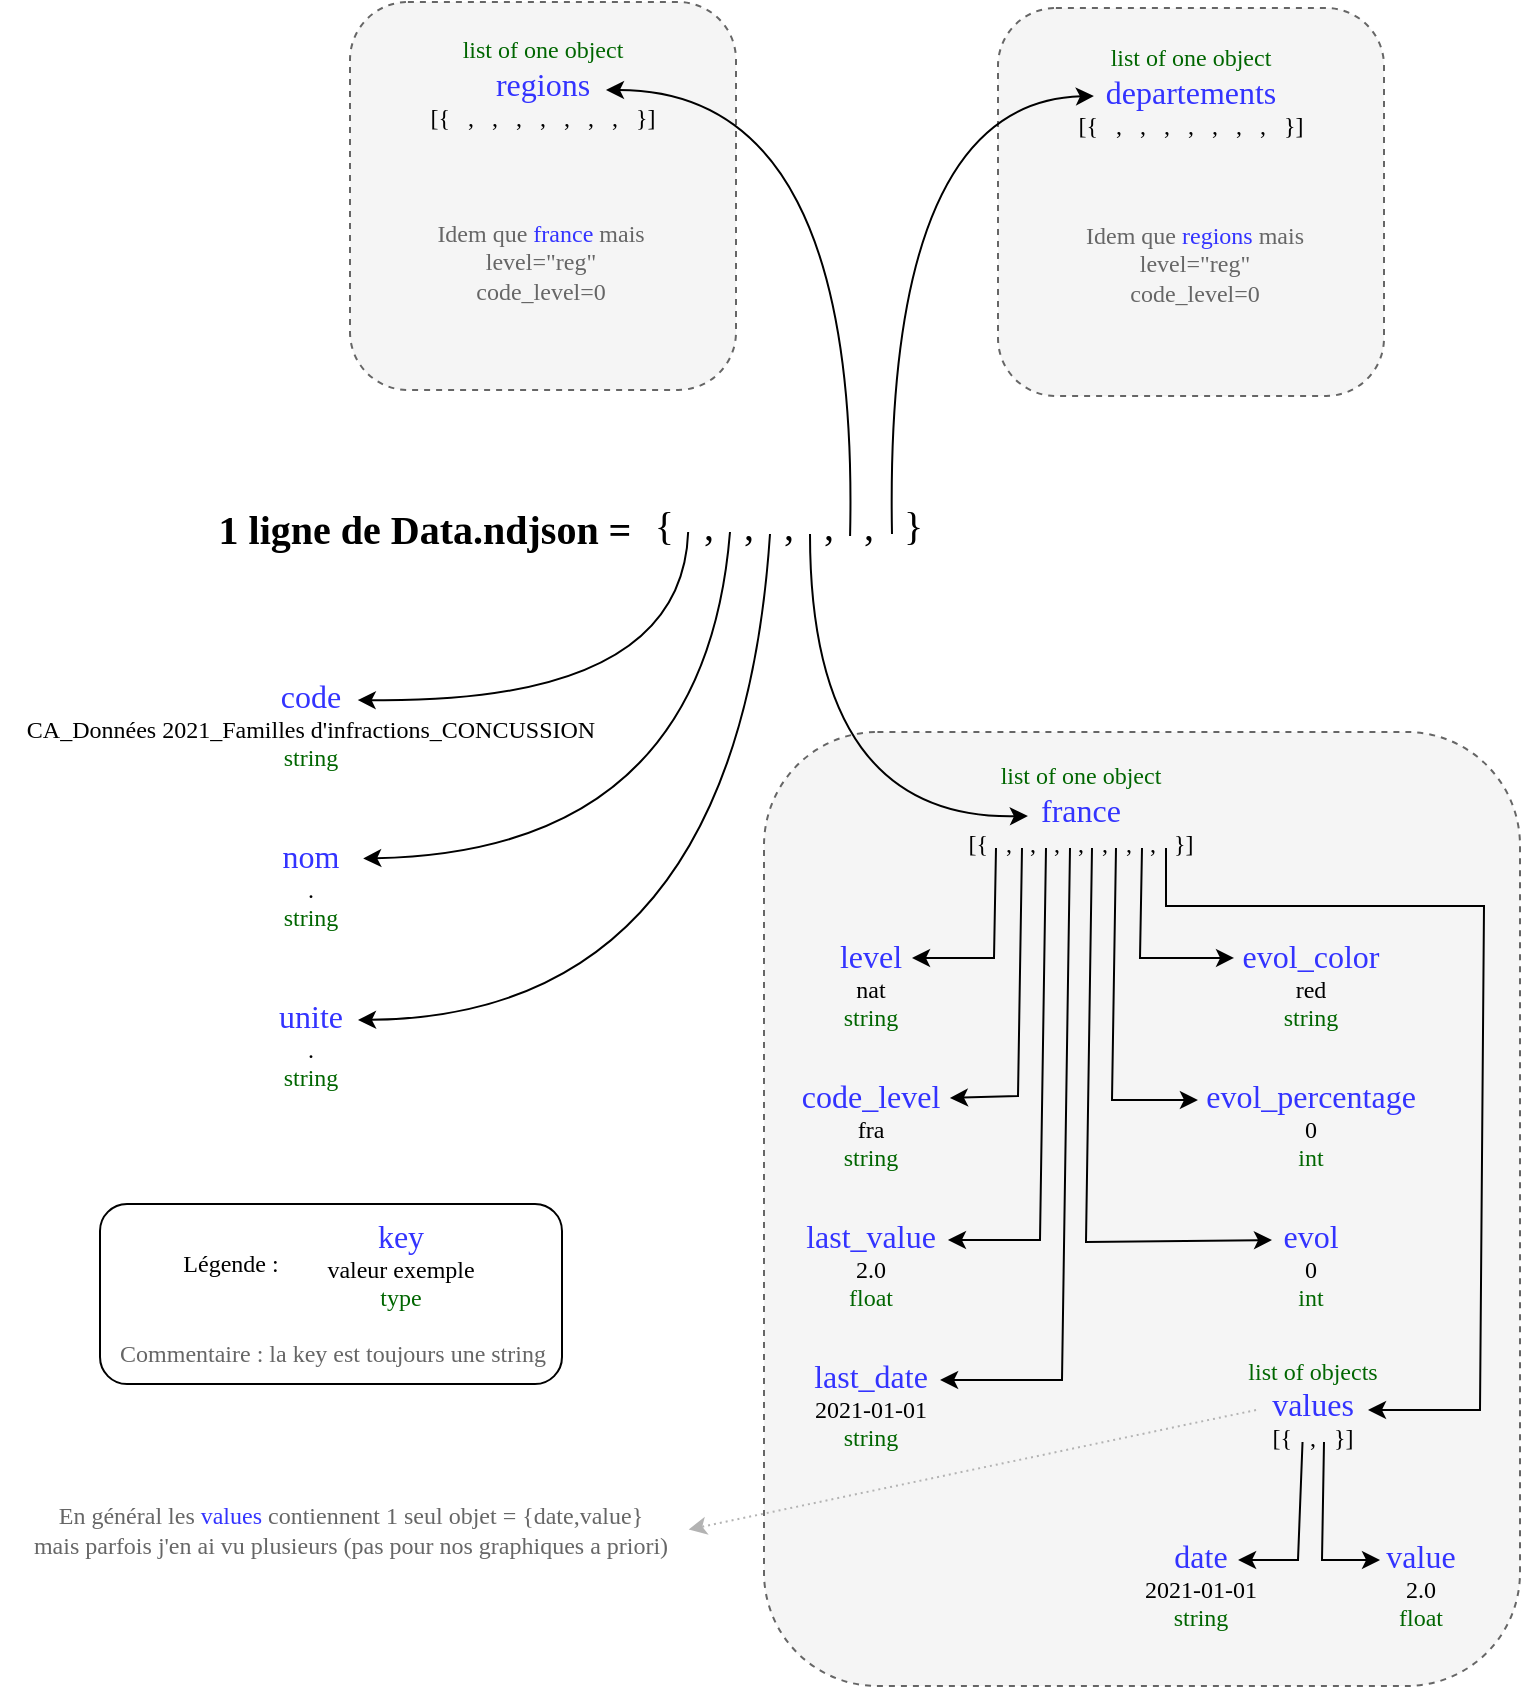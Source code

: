 <mxfile version="23.1.1" type="device">
  <diagram name="Page-1" id="v4X7UW8VbsqZm3jadLEK">
    <mxGraphModel dx="1137" dy="668" grid="0" gridSize="10" guides="0" tooltips="1" connect="0" arrows="0" fold="1" page="1" pageScale="1" pageWidth="827" pageHeight="1169" math="0" shadow="0">
      <root>
        <mxCell id="0" />
        <mxCell id="1" parent="0" />
        <mxCell id="vdLjD4ByO2yvvURPCCTd-47" value="" style="rounded=1;whiteSpace=wrap;html=1;fillColor=#f5f5f5;strokeColor=#666666;fontColor=#333333;dashed=1;" parent="1" vertex="1">
          <mxGeometry x="216" y="17" width="193" height="194" as="geometry" />
        </mxCell>
        <mxCell id="vdLjD4ByO2yvvURPCCTd-42" value="" style="rounded=1;whiteSpace=wrap;html=1;fillColor=#f5f5f5;strokeColor=#666666;fontColor=#333333;dashed=1;" parent="1" vertex="1">
          <mxGeometry x="423" y="382" width="378" height="477" as="geometry" />
        </mxCell>
        <mxCell id="vdLjD4ByO2yvvURPCCTd-1" value="&lt;font style=&quot;font-size: 20px;&quot; face=&quot;Times New Roman&quot;&gt;{&amp;nbsp;&amp;nbsp; ,&amp;nbsp;&amp;nbsp; ,&amp;nbsp;&amp;nbsp; ,&amp;nbsp;&amp;nbsp; ,&amp;nbsp;&amp;nbsp; ,&amp;nbsp;&amp;nbsp; }&lt;/font&gt;" style="text;html=1;align=center;verticalAlign=middle;resizable=0;points=[];autosize=1;strokeColor=none;fillColor=none;" parent="1" vertex="1">
          <mxGeometry x="355" y="258" width="160" height="40" as="geometry" />
        </mxCell>
        <mxCell id="vdLjD4ByO2yvvURPCCTd-2" value="&lt;div&gt;&lt;font style=&quot;font-size: 16px;&quot; face=&quot;Times New Roman&quot; color=&quot;#3333ff&quot;&gt;code&lt;/font&gt;&lt;/div&gt;&lt;div&gt;&lt;font face=&quot;Times New Roman&quot;&gt;CA_Données 2021_Familles d&#39;infractions_CONCUSSION&lt;/font&gt;&lt;/div&gt;&lt;div&gt;&lt;font face=&quot;Times New Roman&quot; color=&quot;#006600&quot;&gt;string&lt;br&gt;&lt;/font&gt;&lt;/div&gt;" style="text;html=1;align=center;verticalAlign=middle;resizable=0;points=[];autosize=1;strokeColor=none;fillColor=none;" parent="1" vertex="1">
          <mxGeometry x="41" y="348" width="310" height="60" as="geometry" />
        </mxCell>
        <mxCell id="vdLjD4ByO2yvvURPCCTd-9" value="&lt;b&gt;&lt;font style=&quot;font-size: 20px;&quot; face=&quot;Times New Roman&quot;&gt;1 ligne de Data.ndjson =&lt;/font&gt;&lt;font style=&quot;font-size: 20px;&quot; face=&quot;Times New Roman&quot;&gt;&lt;br&gt;&lt;/font&gt;&lt;/b&gt;" style="text;html=1;align=center;verticalAlign=middle;resizable=0;points=[];autosize=1;strokeColor=none;fillColor=none;" parent="1" vertex="1">
          <mxGeometry x="141" y="262" width="224" height="36" as="geometry" />
        </mxCell>
        <mxCell id="vdLjD4ByO2yvvURPCCTd-10" value="&lt;div&gt;&lt;font style=&quot;font-size: 16px;&quot; face=&quot;Times New Roman&quot; color=&quot;#3333ff&quot;&gt;nom&lt;/font&gt;&lt;/div&gt;&lt;div&gt;&lt;font face=&quot;Times New Roman&quot;&gt;.&lt;/font&gt;&lt;/div&gt;&lt;div&gt;&lt;font face=&quot;Times New Roman&quot; color=&quot;#006600&quot;&gt;string&lt;br&gt;&lt;/font&gt;&lt;/div&gt;" style="text;html=1;align=center;verticalAlign=middle;resizable=0;points=[];autosize=1;strokeColor=none;fillColor=none;" parent="1" vertex="1">
          <mxGeometry x="171" y="428" width="50" height="60" as="geometry" />
        </mxCell>
        <mxCell id="vdLjD4ByO2yvvURPCCTd-11" value="&lt;div&gt;&lt;font style=&quot;font-size: 16px;&quot; face=&quot;Times New Roman&quot; color=&quot;#3333ff&quot;&gt;unite&lt;/font&gt;&lt;/div&gt;&lt;div&gt;&lt;font face=&quot;Times New Roman&quot;&gt;.&lt;/font&gt;&lt;/div&gt;&lt;div&gt;&lt;font face=&quot;Times New Roman&quot; color=&quot;#006600&quot;&gt;string&lt;br&gt;&lt;/font&gt;&lt;/div&gt;" style="text;html=1;align=center;verticalAlign=middle;resizable=0;points=[];autosize=1;strokeColor=none;fillColor=none;" parent="1" vertex="1">
          <mxGeometry x="166" y="508" width="60" height="60" as="geometry" />
        </mxCell>
        <mxCell id="vdLjD4ByO2yvvURPCCTd-12" value="" style="curved=1;endArrow=classic;html=1;rounded=0;anchorPointDirection=0;arcSize=19;ignoreEdge=0;movable=1;resizable=1;rotatable=1;deletable=1;editable=1;locked=0;connectable=1;exitX=0.188;exitY=0.6;exitDx=0;exitDy=0;exitPerimeter=0;entryX=0.577;entryY=0.3;entryDx=0;entryDy=0;entryPerimeter=0;" parent="1" source="vdLjD4ByO2yvvURPCCTd-1" target="vdLjD4ByO2yvvURPCCTd-2" edge="1">
          <mxGeometry width="50" height="50" relative="1" as="geometry">
            <mxPoint x="421" y="348" as="sourcePoint" />
            <mxPoint x="291" y="458" as="targetPoint" />
            <Array as="points">
              <mxPoint x="382" y="368" />
            </Array>
          </mxGeometry>
        </mxCell>
        <mxCell id="vdLjD4ByO2yvvURPCCTd-14" value="&lt;div style=&quot;&quot;&gt;&lt;font face=&quot;Times New Roman&quot; color=&quot;#006600&quot;&gt;list of one object&lt;/font&gt;&lt;/div&gt;&lt;div&gt;&lt;font style=&quot;font-size: 16px;&quot; face=&quot;Times New Roman&quot; color=&quot;#3333ff&quot;&gt;france&lt;/font&gt;&lt;/div&gt;&lt;div&gt;&lt;font face=&quot;Times New Roman&quot;&gt;[{&amp;nbsp;&amp;nbsp; ,&amp;nbsp;&amp;nbsp; ,&amp;nbsp;&amp;nbsp; ,&amp;nbsp;&amp;nbsp; ,&amp;nbsp;&amp;nbsp; ,&amp;nbsp;&amp;nbsp; ,&amp;nbsp;&amp;nbsp; ,&amp;nbsp;&amp;nbsp; }]&lt;/font&gt;&lt;/div&gt;&lt;div&gt;&lt;font face=&quot;Times New Roman&quot; color=&quot;#006600&quot;&gt;&lt;br&gt;&lt;/font&gt;&lt;/div&gt;" style="text;html=1;align=center;verticalAlign=middle;resizable=0;points=[];autosize=1;strokeColor=none;fillColor=none;" parent="1" vertex="1">
          <mxGeometry x="511" y="388" width="140" height="80" as="geometry" />
        </mxCell>
        <mxCell id="vdLjD4ByO2yvvURPCCTd-15" value="&lt;div&gt;&lt;font style=&quot;font-size: 16px;&quot; face=&quot;Times New Roman&quot; color=&quot;#3333ff&quot;&gt;level&lt;/font&gt;&lt;/div&gt;&lt;div&gt;&lt;font face=&quot;Times New Roman&quot;&gt;nat&lt;/font&gt;&lt;/div&gt;&lt;div&gt;&lt;font face=&quot;Times New Roman&quot; color=&quot;#006600&quot;&gt;string&lt;br&gt;&lt;/font&gt;&lt;/div&gt;" style="text;html=1;align=center;verticalAlign=middle;resizable=0;points=[];autosize=1;strokeColor=none;fillColor=none;" parent="1" vertex="1">
          <mxGeometry x="451" y="478" width="50" height="60" as="geometry" />
        </mxCell>
        <mxCell id="vdLjD4ByO2yvvURPCCTd-16" value="&lt;div&gt;&lt;font style=&quot;font-size: 16px;&quot; face=&quot;Times New Roman&quot; color=&quot;#3333ff&quot;&gt;code_level&lt;/font&gt;&lt;/div&gt;&lt;div&gt;&lt;font face=&quot;Times New Roman&quot;&gt;fra&lt;/font&gt;&lt;/div&gt;&lt;div&gt;&lt;font face=&quot;Times New Roman&quot; color=&quot;#006600&quot;&gt;string&lt;br&gt;&lt;/font&gt;&lt;/div&gt;" style="text;html=1;align=center;verticalAlign=middle;resizable=0;points=[];autosize=1;strokeColor=none;fillColor=none;" parent="1" vertex="1">
          <mxGeometry x="431" y="548" width="90" height="60" as="geometry" />
        </mxCell>
        <mxCell id="vdLjD4ByO2yvvURPCCTd-17" value="&lt;div&gt;&lt;font style=&quot;font-size: 16px;&quot; face=&quot;Times New Roman&quot; color=&quot;#3333ff&quot;&gt;last_value&lt;/font&gt;&lt;/div&gt;&lt;div&gt;&lt;font face=&quot;Times New Roman&quot;&gt;2.0&lt;/font&gt;&lt;/div&gt;&lt;div&gt;&lt;font face=&quot;Times New Roman&quot; color=&quot;#006600&quot;&gt;float&lt;br&gt;&lt;/font&gt;&lt;/div&gt;" style="text;html=1;align=center;verticalAlign=middle;resizable=0;points=[];autosize=1;strokeColor=none;fillColor=none;" parent="1" vertex="1">
          <mxGeometry x="431" y="618" width="90" height="60" as="geometry" />
        </mxCell>
        <mxCell id="vdLjD4ByO2yvvURPCCTd-18" value="&lt;div&gt;&lt;font style=&quot;font-size: 16px;&quot; face=&quot;Times New Roman&quot; color=&quot;#3333ff&quot;&gt;last_date&lt;/font&gt;&lt;/div&gt;&lt;div&gt;&lt;font face=&quot;Times New Roman&quot;&gt;2021-01-01&lt;/font&gt;&lt;/div&gt;&lt;div&gt;&lt;font face=&quot;Times New Roman&quot; color=&quot;#006600&quot;&gt;string&lt;br&gt;&lt;/font&gt;&lt;/div&gt;" style="text;html=1;align=center;verticalAlign=middle;resizable=0;points=[];autosize=1;strokeColor=none;fillColor=none;" parent="1" vertex="1">
          <mxGeometry x="436" y="688" width="80" height="60" as="geometry" />
        </mxCell>
        <mxCell id="vdLjD4ByO2yvvURPCCTd-19" value="&lt;div&gt;&lt;font style=&quot;font-size: 16px;&quot; face=&quot;Times New Roman&quot; color=&quot;#3333ff&quot;&gt;evol&lt;/font&gt;&lt;/div&gt;&lt;div&gt;&lt;font face=&quot;Times New Roman&quot;&gt;0&lt;/font&gt;&lt;/div&gt;&lt;div&gt;&lt;font face=&quot;Times New Roman&quot; color=&quot;#006600&quot;&gt;int&lt;br&gt;&lt;/font&gt;&lt;/div&gt;" style="text;html=1;align=center;verticalAlign=middle;resizable=0;points=[];autosize=1;strokeColor=none;fillColor=none;" parent="1" vertex="1">
          <mxGeometry x="671" y="618" width="50" height="60" as="geometry" />
        </mxCell>
        <mxCell id="vdLjD4ByO2yvvURPCCTd-20" value="&lt;div&gt;&lt;font style=&quot;font-size: 16px;&quot; face=&quot;Times New Roman&quot; color=&quot;#3333ff&quot;&gt;evol_percentage&lt;/font&gt;&lt;/div&gt;&lt;div&gt;&lt;font face=&quot;Times New Roman&quot;&gt;0&lt;/font&gt;&lt;/div&gt;&lt;div&gt;&lt;font face=&quot;Times New Roman&quot; color=&quot;#006600&quot;&gt;int&lt;br&gt;&lt;/font&gt;&lt;/div&gt;" style="text;html=1;align=center;verticalAlign=middle;resizable=0;points=[];autosize=1;strokeColor=none;fillColor=none;" parent="1" vertex="1">
          <mxGeometry x="631" y="548" width="130" height="60" as="geometry" />
        </mxCell>
        <mxCell id="vdLjD4ByO2yvvURPCCTd-21" value="&lt;div&gt;&lt;font style=&quot;font-size: 16px;&quot; face=&quot;Times New Roman&quot; color=&quot;#3333ff&quot;&gt;evol_color&lt;/font&gt;&lt;/div&gt;&lt;div&gt;&lt;font face=&quot;Times New Roman&quot;&gt;red&lt;/font&gt;&lt;/div&gt;&lt;div&gt;&lt;font face=&quot;Times New Roman&quot; color=&quot;#006600&quot;&gt;string&lt;br&gt;&lt;/font&gt;&lt;/div&gt;" style="text;html=1;align=center;verticalAlign=middle;resizable=0;points=[];autosize=1;strokeColor=none;fillColor=none;" parent="1" vertex="1">
          <mxGeometry x="651" y="478" width="90" height="60" as="geometry" />
        </mxCell>
        <mxCell id="vdLjD4ByO2yvvURPCCTd-22" value="&lt;div style=&quot;&quot;&gt;&lt;font face=&quot;Times New Roman&quot; color=&quot;#006600&quot;&gt;list of objects&lt;br&gt;&lt;/font&gt;&lt;/div&gt;&lt;div&gt;&lt;font style=&quot;font-size: 16px;&quot; face=&quot;Times New Roman&quot; color=&quot;#3333ff&quot;&gt;values&lt;/font&gt;&lt;/div&gt;&lt;font face=&quot;Times New Roman&quot;&gt;[{&amp;nbsp;&amp;nbsp; ,&amp;nbsp;&amp;nbsp; }]&lt;/font&gt;" style="text;html=1;align=center;verticalAlign=middle;resizable=0;points=[];autosize=1;strokeColor=none;fillColor=none;" parent="1" vertex="1">
          <mxGeometry x="655" y="688" width="83" height="60" as="geometry" />
        </mxCell>
        <mxCell id="vdLjD4ByO2yvvURPCCTd-23" value="" style="curved=1;endArrow=classic;html=1;rounded=0;anchorPointDirection=0;arcSize=19;ignoreEdge=0;movable=1;resizable=1;rotatable=1;deletable=1;editable=1;locked=0;connectable=1;exitX=0.188;exitY=0.6;exitDx=0;exitDy=0;exitPerimeter=0;entryX=1.032;entryY=0.287;entryDx=0;entryDy=0;entryPerimeter=0;" parent="1" target="vdLjD4ByO2yvvURPCCTd-10" edge="1">
          <mxGeometry width="50" height="50" relative="1" as="geometry">
            <mxPoint x="406" y="282" as="sourcePoint" />
            <mxPoint x="241" y="366" as="targetPoint" />
            <Array as="points">
              <mxPoint x="393" y="442" />
            </Array>
          </mxGeometry>
        </mxCell>
        <mxCell id="vdLjD4ByO2yvvURPCCTd-24" value="" style="curved=1;endArrow=classic;html=1;rounded=0;anchorPointDirection=0;arcSize=19;ignoreEdge=0;movable=1;resizable=1;rotatable=1;deletable=1;editable=1;locked=0;connectable=1;entryX=0.9;entryY=0.3;entryDx=0;entryDy=0;entryPerimeter=0;" parent="1" target="vdLjD4ByO2yvvURPCCTd-11" edge="1">
          <mxGeometry width="50" height="50" relative="1" as="geometry">
            <mxPoint x="426" y="283" as="sourcePoint" />
            <mxPoint x="243" y="443" as="targetPoint" />
            <Array as="points">
              <mxPoint x="410" y="524" />
            </Array>
          </mxGeometry>
        </mxCell>
        <mxCell id="vdLjD4ByO2yvvURPCCTd-25" value="" style="endArrow=classic;html=1;rounded=0;exitX=0.2;exitY=0.65;exitDx=0;exitDy=0;exitPerimeter=0;entryX=0.92;entryY=0.283;entryDx=0;entryDy=0;entryPerimeter=0;" parent="1" source="vdLjD4ByO2yvvURPCCTd-14" target="vdLjD4ByO2yvvURPCCTd-15" edge="1">
          <mxGeometry width="50" height="50" relative="1" as="geometry">
            <mxPoint x="541" y="488" as="sourcePoint" />
            <mxPoint x="571" y="478" as="targetPoint" />
            <Array as="points">
              <mxPoint x="538" y="495" />
            </Array>
          </mxGeometry>
        </mxCell>
        <mxCell id="vdLjD4ByO2yvvURPCCTd-26" value="" style="endArrow=classic;html=1;rounded=0;exitX=0.2;exitY=0.65;exitDx=0;exitDy=0;exitPerimeter=0;entryX=0.944;entryY=0.283;entryDx=0;entryDy=0;entryPerimeter=0;" parent="1" target="vdLjD4ByO2yvvURPCCTd-16" edge="1">
          <mxGeometry width="50" height="50" relative="1" as="geometry">
            <mxPoint x="552" y="440" as="sourcePoint" />
            <mxPoint x="510" y="495" as="targetPoint" />
            <Array as="points">
              <mxPoint x="550" y="564" />
            </Array>
          </mxGeometry>
        </mxCell>
        <mxCell id="vdLjD4ByO2yvvURPCCTd-27" value="" style="endArrow=classic;html=1;rounded=0;exitX=0.2;exitY=0.65;exitDx=0;exitDy=0;exitPerimeter=0;entryX=0.933;entryY=0.3;entryDx=0;entryDy=0;entryPerimeter=0;" parent="1" target="vdLjD4ByO2yvvURPCCTd-17" edge="1">
          <mxGeometry width="50" height="50" relative="1" as="geometry">
            <mxPoint x="564" y="440" as="sourcePoint" />
            <mxPoint x="528" y="565" as="targetPoint" />
            <Array as="points">
              <mxPoint x="561" y="636" />
            </Array>
          </mxGeometry>
        </mxCell>
        <mxCell id="vdLjD4ByO2yvvURPCCTd-28" value="" style="endArrow=classic;html=1;rounded=0;exitX=0.2;exitY=0.65;exitDx=0;exitDy=0;exitPerimeter=0;entryX=0.938;entryY=0.3;entryDx=0;entryDy=0;entryPerimeter=0;" parent="1" target="vdLjD4ByO2yvvURPCCTd-18" edge="1">
          <mxGeometry width="50" height="50" relative="1" as="geometry">
            <mxPoint x="576" y="440" as="sourcePoint" />
            <mxPoint x="527" y="636" as="targetPoint" />
            <Array as="points">
              <mxPoint x="572" y="706" />
            </Array>
          </mxGeometry>
        </mxCell>
        <mxCell id="vdLjD4ByO2yvvURPCCTd-30" value="" style="endArrow=classic;html=1;rounded=0;exitX=0.2;exitY=0.65;exitDx=0;exitDy=0;exitPerimeter=0;entryX=0.12;entryY=0.3;entryDx=0;entryDy=0;entryPerimeter=0;" parent="1" target="vdLjD4ByO2yvvURPCCTd-19" edge="1">
          <mxGeometry width="50" height="50" relative="1" as="geometry">
            <mxPoint x="587" y="440" as="sourcePoint" />
            <mxPoint x="522" y="706" as="targetPoint" />
            <Array as="points">
              <mxPoint x="584" y="637" />
            </Array>
          </mxGeometry>
        </mxCell>
        <mxCell id="vdLjD4ByO2yvvURPCCTd-31" value="" style="endArrow=classic;html=1;rounded=0;exitX=0.2;exitY=0.65;exitDx=0;exitDy=0;exitPerimeter=0;entryX=0.069;entryY=0.3;entryDx=0;entryDy=0;entryPerimeter=0;" parent="1" target="vdLjD4ByO2yvvURPCCTd-20" edge="1">
          <mxGeometry width="50" height="50" relative="1" as="geometry">
            <mxPoint x="599" y="440" as="sourcePoint" />
            <mxPoint x="689" y="636" as="targetPoint" />
            <Array as="points">
              <mxPoint x="597" y="566" />
            </Array>
          </mxGeometry>
        </mxCell>
        <mxCell id="vdLjD4ByO2yvvURPCCTd-32" value="" style="endArrow=classic;html=1;rounded=0;exitX=0.2;exitY=0.65;exitDx=0;exitDy=0;exitPerimeter=0;entryX=0.078;entryY=0.283;entryDx=0;entryDy=0;entryPerimeter=0;" parent="1" target="vdLjD4ByO2yvvURPCCTd-21" edge="1">
          <mxGeometry width="50" height="50" relative="1" as="geometry">
            <mxPoint x="612" y="440" as="sourcePoint" />
            <mxPoint x="653" y="566" as="targetPoint" />
            <Array as="points">
              <mxPoint x="611" y="495" />
            </Array>
          </mxGeometry>
        </mxCell>
        <mxCell id="vdLjD4ByO2yvvURPCCTd-33" value="" style="endArrow=classic;html=1;rounded=0;exitX=0.2;exitY=0.65;exitDx=0;exitDy=0;exitPerimeter=0;" parent="1" edge="1">
          <mxGeometry width="50" height="50" relative="1" as="geometry">
            <mxPoint x="624" y="440" as="sourcePoint" />
            <mxPoint x="725" y="721" as="targetPoint" />
            <Array as="points">
              <mxPoint x="624" y="469" />
              <mxPoint x="783" y="469" />
              <mxPoint x="781" y="721" />
            </Array>
          </mxGeometry>
        </mxCell>
        <mxCell id="vdLjD4ByO2yvvURPCCTd-34" value="" style="curved=1;endArrow=classic;html=1;rounded=0;anchorPointDirection=0;arcSize=19;ignoreEdge=0;movable=1;resizable=1;rotatable=1;deletable=1;editable=1;locked=0;connectable=1;exitX=0.188;exitY=0.6;exitDx=0;exitDy=0;exitPerimeter=0;entryX=0.314;entryY=0.45;entryDx=0;entryDy=0;entryPerimeter=0;" parent="1" target="vdLjD4ByO2yvvURPCCTd-14" edge="1">
          <mxGeometry width="50" height="50" relative="1" as="geometry">
            <mxPoint x="446" y="283" as="sourcePoint" />
            <mxPoint x="281" y="367" as="targetPoint" />
            <Array as="points">
              <mxPoint x="446" y="426" />
            </Array>
          </mxGeometry>
        </mxCell>
        <mxCell id="vdLjD4ByO2yvvURPCCTd-35" value="&lt;div&gt;&lt;font style=&quot;font-size: 16px;&quot; face=&quot;Times New Roman&quot; color=&quot;#3333ff&quot;&gt;date&lt;/font&gt;&lt;/div&gt;&lt;div&gt;&lt;font face=&quot;Times New Roman&quot;&gt;2021-01-01&lt;/font&gt;&lt;/div&gt;&lt;div&gt;&lt;font face=&quot;Times New Roman&quot; color=&quot;#006600&quot;&gt;string&lt;br&gt;&lt;/font&gt;&lt;/div&gt;" style="text;html=1;align=center;verticalAlign=middle;resizable=0;points=[];autosize=1;strokeColor=none;fillColor=none;" parent="1" vertex="1">
          <mxGeometry x="601" y="778" width="80" height="60" as="geometry" />
        </mxCell>
        <mxCell id="vdLjD4ByO2yvvURPCCTd-36" value="&lt;div&gt;&lt;font style=&quot;font-size: 16px;&quot; face=&quot;Times New Roman&quot; color=&quot;#3333ff&quot;&gt;value&lt;/font&gt;&lt;/div&gt;&lt;div&gt;&lt;font face=&quot;Times New Roman&quot;&gt;2.0&lt;/font&gt;&lt;/div&gt;&lt;div&gt;&lt;font face=&quot;Times New Roman&quot; color=&quot;#006600&quot;&gt;float&lt;br&gt;&lt;/font&gt;&lt;/div&gt;" style="text;html=1;align=center;verticalAlign=middle;resizable=0;points=[];autosize=1;strokeColor=none;fillColor=none;" parent="1" vertex="1">
          <mxGeometry x="721" y="778" width="60" height="60" as="geometry" />
        </mxCell>
        <mxCell id="vdLjD4ByO2yvvURPCCTd-37" value="" style="endArrow=classic;html=1;rounded=0;exitX=0.449;exitY=0.817;exitDx=0;exitDy=0;exitPerimeter=0;entryX=0.738;entryY=0.3;entryDx=0;entryDy=0;entryPerimeter=0;" parent="1" source="vdLjD4ByO2yvvURPCCTd-22" target="vdLjD4ByO2yvvURPCCTd-35" edge="1">
          <mxGeometry width="50" height="50" relative="1" as="geometry">
            <mxPoint x="571" y="778" as="sourcePoint" />
            <mxPoint x="621" y="758" as="targetPoint" />
            <Array as="points">
              <mxPoint x="690" y="796" />
            </Array>
          </mxGeometry>
        </mxCell>
        <mxCell id="vdLjD4ByO2yvvURPCCTd-38" value="" style="endArrow=classic;html=1;rounded=0;exitX=0.449;exitY=0.817;exitDx=0;exitDy=0;exitPerimeter=0;entryX=0.167;entryY=0.3;entryDx=0;entryDy=0;entryPerimeter=0;" parent="1" target="vdLjD4ByO2yvvURPCCTd-36" edge="1">
          <mxGeometry width="50" height="50" relative="1" as="geometry">
            <mxPoint x="703" y="737" as="sourcePoint" />
            <mxPoint x="672" y="796" as="targetPoint" />
            <Array as="points">
              <mxPoint x="702" y="796" />
            </Array>
          </mxGeometry>
        </mxCell>
        <mxCell id="vdLjD4ByO2yvvURPCCTd-39" value="" style="curved=1;endArrow=classic;html=1;rounded=0;anchorPointDirection=0;arcSize=19;ignoreEdge=0;movable=1;resizable=1;rotatable=1;deletable=1;editable=1;locked=0;connectable=1;exitX=0.694;exitY=0.65;exitDx=0;exitDy=0;exitPerimeter=0;entryX=0.748;entryY=0.446;entryDx=0;entryDy=0;entryPerimeter=0;" parent="1" source="vdLjD4ByO2yvvURPCCTd-1" target="vdLjD4ByO2yvvURPCCTd-45" edge="1">
          <mxGeometry width="50" height="50" relative="1" as="geometry">
            <mxPoint x="456" y="293" as="sourcePoint" />
            <mxPoint x="361" y="175" as="targetPoint" />
            <Array as="points">
              <mxPoint x="471" y="61" />
            </Array>
          </mxGeometry>
        </mxCell>
        <mxCell id="vdLjD4ByO2yvvURPCCTd-41" value="" style="group" parent="1" vertex="1" connectable="0">
          <mxGeometry x="91" y="618" width="231" height="90" as="geometry" />
        </mxCell>
        <mxCell id="vdLjD4ByO2yvvURPCCTd-7" value="" style="rounded=1;whiteSpace=wrap;html=1;container=0;" parent="vdLjD4ByO2yvvURPCCTd-41" vertex="1">
          <mxGeometry width="231" height="90" as="geometry" />
        </mxCell>
        <mxCell id="vdLjD4ByO2yvvURPCCTd-4" value="&lt;div&gt;&lt;font style=&quot;font-size: 16px;&quot; face=&quot;Times New Roman&quot; color=&quot;#3333ff&quot;&gt;key&lt;br&gt;&lt;/font&gt;&lt;/div&gt;&lt;div&gt;&lt;font face=&quot;Times New Roman&quot;&gt;valeur exemple&lt;br&gt;&lt;/font&gt;&lt;/div&gt;&lt;div&gt;&lt;font face=&quot;Times New Roman&quot; color=&quot;#006600&quot;&gt;type&lt;br&gt;&lt;/font&gt;&lt;/div&gt;" style="text;html=1;align=center;verticalAlign=middle;resizable=0;points=[];autosize=1;strokeColor=none;fillColor=none;container=0;" parent="vdLjD4ByO2yvvURPCCTd-41" vertex="1">
          <mxGeometry x="100" width="100" height="60" as="geometry" />
        </mxCell>
        <mxCell id="vdLjD4ByO2yvvURPCCTd-5" value="&lt;font face=&quot;Times New Roman&quot;&gt;Légende :&lt;br&gt;&lt;/font&gt;" style="text;html=1;align=center;verticalAlign=middle;resizable=0;points=[];autosize=1;strokeColor=none;fillColor=none;container=0;" parent="vdLjD4ByO2yvvURPCCTd-41" vertex="1">
          <mxGeometry x="30" y="15" width="70" height="30" as="geometry" />
        </mxCell>
        <mxCell id="vdLjD4ByO2yvvURPCCTd-6" value="&lt;font face=&quot;Times New Roman&quot; color=&quot;#666666&quot;&gt;Commentaire : la key est toujours une string&lt;br&gt;&lt;/font&gt;" style="text;html=1;align=center;verticalAlign=middle;resizable=0;points=[];autosize=1;strokeColor=none;fillColor=none;container=0;" parent="vdLjD4ByO2yvvURPCCTd-41" vertex="1">
          <mxGeometry y="62" width="231" height="26" as="geometry" />
        </mxCell>
        <mxCell id="vdLjD4ByO2yvvURPCCTd-44" value="" style="rounded=1;whiteSpace=wrap;html=1;fillColor=#f5f5f5;strokeColor=#666666;fontColor=#333333;dashed=1;" parent="1" vertex="1">
          <mxGeometry x="540" y="20" width="193" height="194" as="geometry" />
        </mxCell>
        <mxCell id="vdLjD4ByO2yvvURPCCTd-45" value="&lt;div style=&quot;&quot;&gt;&lt;font face=&quot;Times New Roman&quot; color=&quot;#006600&quot;&gt;list of one object&lt;/font&gt;&lt;/div&gt;&lt;div&gt;&lt;font style=&quot;font-size: 16px;&quot; face=&quot;Times New Roman&quot; color=&quot;#3333ff&quot;&gt;regions&lt;/font&gt;&lt;/div&gt;&lt;div&gt;&lt;font face=&quot;Times New Roman&quot;&gt;[{&amp;nbsp;&amp;nbsp; ,&amp;nbsp;&amp;nbsp; ,&amp;nbsp;&amp;nbsp; ,&amp;nbsp;&amp;nbsp; ,&amp;nbsp;&amp;nbsp; ,&amp;nbsp;&amp;nbsp; ,&amp;nbsp;&amp;nbsp; ,&amp;nbsp;&amp;nbsp; }]&lt;/font&gt;&lt;/div&gt;&lt;div&gt;&lt;font face=&quot;Times New Roman&quot; color=&quot;#006600&quot;&gt;&lt;br&gt;&lt;/font&gt;&lt;/div&gt;" style="text;html=1;align=center;verticalAlign=middle;resizable=0;points=[];autosize=1;strokeColor=none;fillColor=none;" parent="1" vertex="1">
          <mxGeometry x="246" y="28" width="131" height="74" as="geometry" />
        </mxCell>
        <mxCell id="vdLjD4ByO2yvvURPCCTd-46" value="&lt;div style=&quot;&quot;&gt;&lt;font face=&quot;Times New Roman&quot; color=&quot;#006600&quot;&gt;list of one object&lt;/font&gt;&lt;/div&gt;&lt;div&gt;&lt;font style=&quot;font-size: 16px;&quot; face=&quot;Times New Roman&quot; color=&quot;#3333ff&quot;&gt;departements&lt;/font&gt;&lt;/div&gt;&lt;div&gt;&lt;font face=&quot;Times New Roman&quot;&gt;[{&amp;nbsp;&amp;nbsp; ,&amp;nbsp;&amp;nbsp; ,&amp;nbsp;&amp;nbsp; ,&amp;nbsp;&amp;nbsp; ,&amp;nbsp;&amp;nbsp; ,&amp;nbsp;&amp;nbsp; ,&amp;nbsp;&amp;nbsp; ,&amp;nbsp;&amp;nbsp; }]&lt;/font&gt;&lt;/div&gt;&lt;div&gt;&lt;font face=&quot;Times New Roman&quot; color=&quot;#006600&quot;&gt;&lt;br&gt;&lt;/font&gt;&lt;/div&gt;" style="text;html=1;align=center;verticalAlign=middle;resizable=0;points=[];autosize=1;strokeColor=none;fillColor=none;" parent="1" vertex="1">
          <mxGeometry x="570" y="32" width="131" height="74" as="geometry" />
        </mxCell>
        <mxCell id="vdLjD4ByO2yvvURPCCTd-40" value="" style="curved=1;endArrow=classic;html=1;rounded=0;anchorPointDirection=0;arcSize=19;ignoreEdge=0;movable=1;resizable=1;rotatable=1;deletable=1;editable=1;locked=0;connectable=1;exitX=0.694;exitY=0.65;exitDx=0;exitDy=0;exitPerimeter=0;entryX=0.137;entryY=0.432;entryDx=0;entryDy=0;entryPerimeter=0;" parent="1" target="vdLjD4ByO2yvvURPCCTd-46" edge="1">
          <mxGeometry width="50" height="50" relative="1" as="geometry">
            <mxPoint x="487" y="283" as="sourcePoint" />
            <mxPoint x="580" y="182" as="targetPoint" />
            <Array as="points">
              <mxPoint x="483" y="67" />
            </Array>
          </mxGeometry>
        </mxCell>
        <mxCell id="vdLjD4ByO2yvvURPCCTd-48" value="&lt;div&gt;&lt;font face=&quot;Times New Roman&quot; color=&quot;#666666&quot;&gt;Idem que &lt;/font&gt;&lt;font face=&quot;Times New Roman&quot; color=&quot;#3333ff&quot;&gt;regions &lt;/font&gt;&lt;font face=&quot;Times New Roman&quot; color=&quot;#666666&quot;&gt;mais&lt;/font&gt;&lt;/div&gt;&lt;div&gt;&lt;font face=&quot;Times New Roman&quot; color=&quot;#666666&quot;&gt;level=&quot;reg&quot;&lt;/font&gt;&lt;/div&gt;&lt;div&gt;&lt;font face=&quot;Times New Roman&quot; color=&quot;#666666&quot;&gt;code_level=0&lt;br&gt;&lt;/font&gt;&lt;/div&gt;" style="text;html=1;align=center;verticalAlign=middle;resizable=0;points=[];autosize=1;strokeColor=none;fillColor=none;" parent="1" vertex="1">
          <mxGeometry x="574" y="120" width="127" height="55" as="geometry" />
        </mxCell>
        <mxCell id="vdLjD4ByO2yvvURPCCTd-49" value="&lt;div&gt;&lt;font face=&quot;Times New Roman&quot; color=&quot;#666666&quot;&gt;Idem que &lt;/font&gt;&lt;font face=&quot;Times New Roman&quot; color=&quot;#3333ff&quot;&gt;france &lt;/font&gt;&lt;font face=&quot;Times New Roman&quot; color=&quot;#666666&quot;&gt;mais&lt;/font&gt;&lt;/div&gt;&lt;div&gt;&lt;font face=&quot;Times New Roman&quot; color=&quot;#666666&quot;&gt;level=&quot;reg&quot;&lt;/font&gt;&lt;/div&gt;&lt;div&gt;&lt;font face=&quot;Times New Roman&quot; color=&quot;#666666&quot;&gt;code_level=0&lt;br&gt;&lt;/font&gt;&lt;/div&gt;" style="text;html=1;align=center;verticalAlign=middle;resizable=0;points=[];autosize=1;strokeColor=none;fillColor=none;" parent="1" vertex="1">
          <mxGeometry x="250" y="119" width="122" height="55" as="geometry" />
        </mxCell>
        <mxCell id="vdLjD4ByO2yvvURPCCTd-50" value="&lt;div&gt;&lt;font face=&quot;Times New Roman&quot; color=&quot;#666666&quot;&gt;En général les &lt;/font&gt;&lt;font face=&quot;Times New Roman&quot; color=&quot;#3333ff&quot;&gt;values &lt;/font&gt;&lt;font face=&quot;Times New Roman&quot; color=&quot;#666666&quot;&gt;contiennent 1 seul objet = {date,value}&lt;/font&gt;&lt;/div&gt;&lt;div&gt;&lt;font face=&quot;Times New Roman&quot; color=&quot;#666666&quot;&gt;mais parfois j&#39;en ai vu plusieurs (pas pour nos graphiques a priori)&lt;br&gt;&lt;/font&gt;&lt;/div&gt;" style="text;html=1;align=center;verticalAlign=middle;resizable=0;points=[];autosize=1;strokeColor=none;fillColor=none;" parent="1" vertex="1">
          <mxGeometry x="48" y="760" width="335" height="41" as="geometry" />
        </mxCell>
        <mxCell id="eU5wT4smFn2tpvuojZw0-2" value="" style="endArrow=classic;html=1;rounded=0;exitX=0.169;exitY=0.55;exitDx=0;exitDy=0;exitPerimeter=0;entryX=1.007;entryY=0.506;entryDx=0;entryDy=0;entryPerimeter=0;dashed=1;dashPattern=1 2;strokeColor=#B3B3B3;" edge="1" parent="1" source="vdLjD4ByO2yvvURPCCTd-22" target="vdLjD4ByO2yvvURPCCTd-50">
          <mxGeometry width="50" height="50" relative="1" as="geometry">
            <mxPoint x="438" y="746" as="sourcePoint" />
            <mxPoint x="488" y="696" as="targetPoint" />
          </mxGeometry>
        </mxCell>
      </root>
    </mxGraphModel>
  </diagram>
</mxfile>
